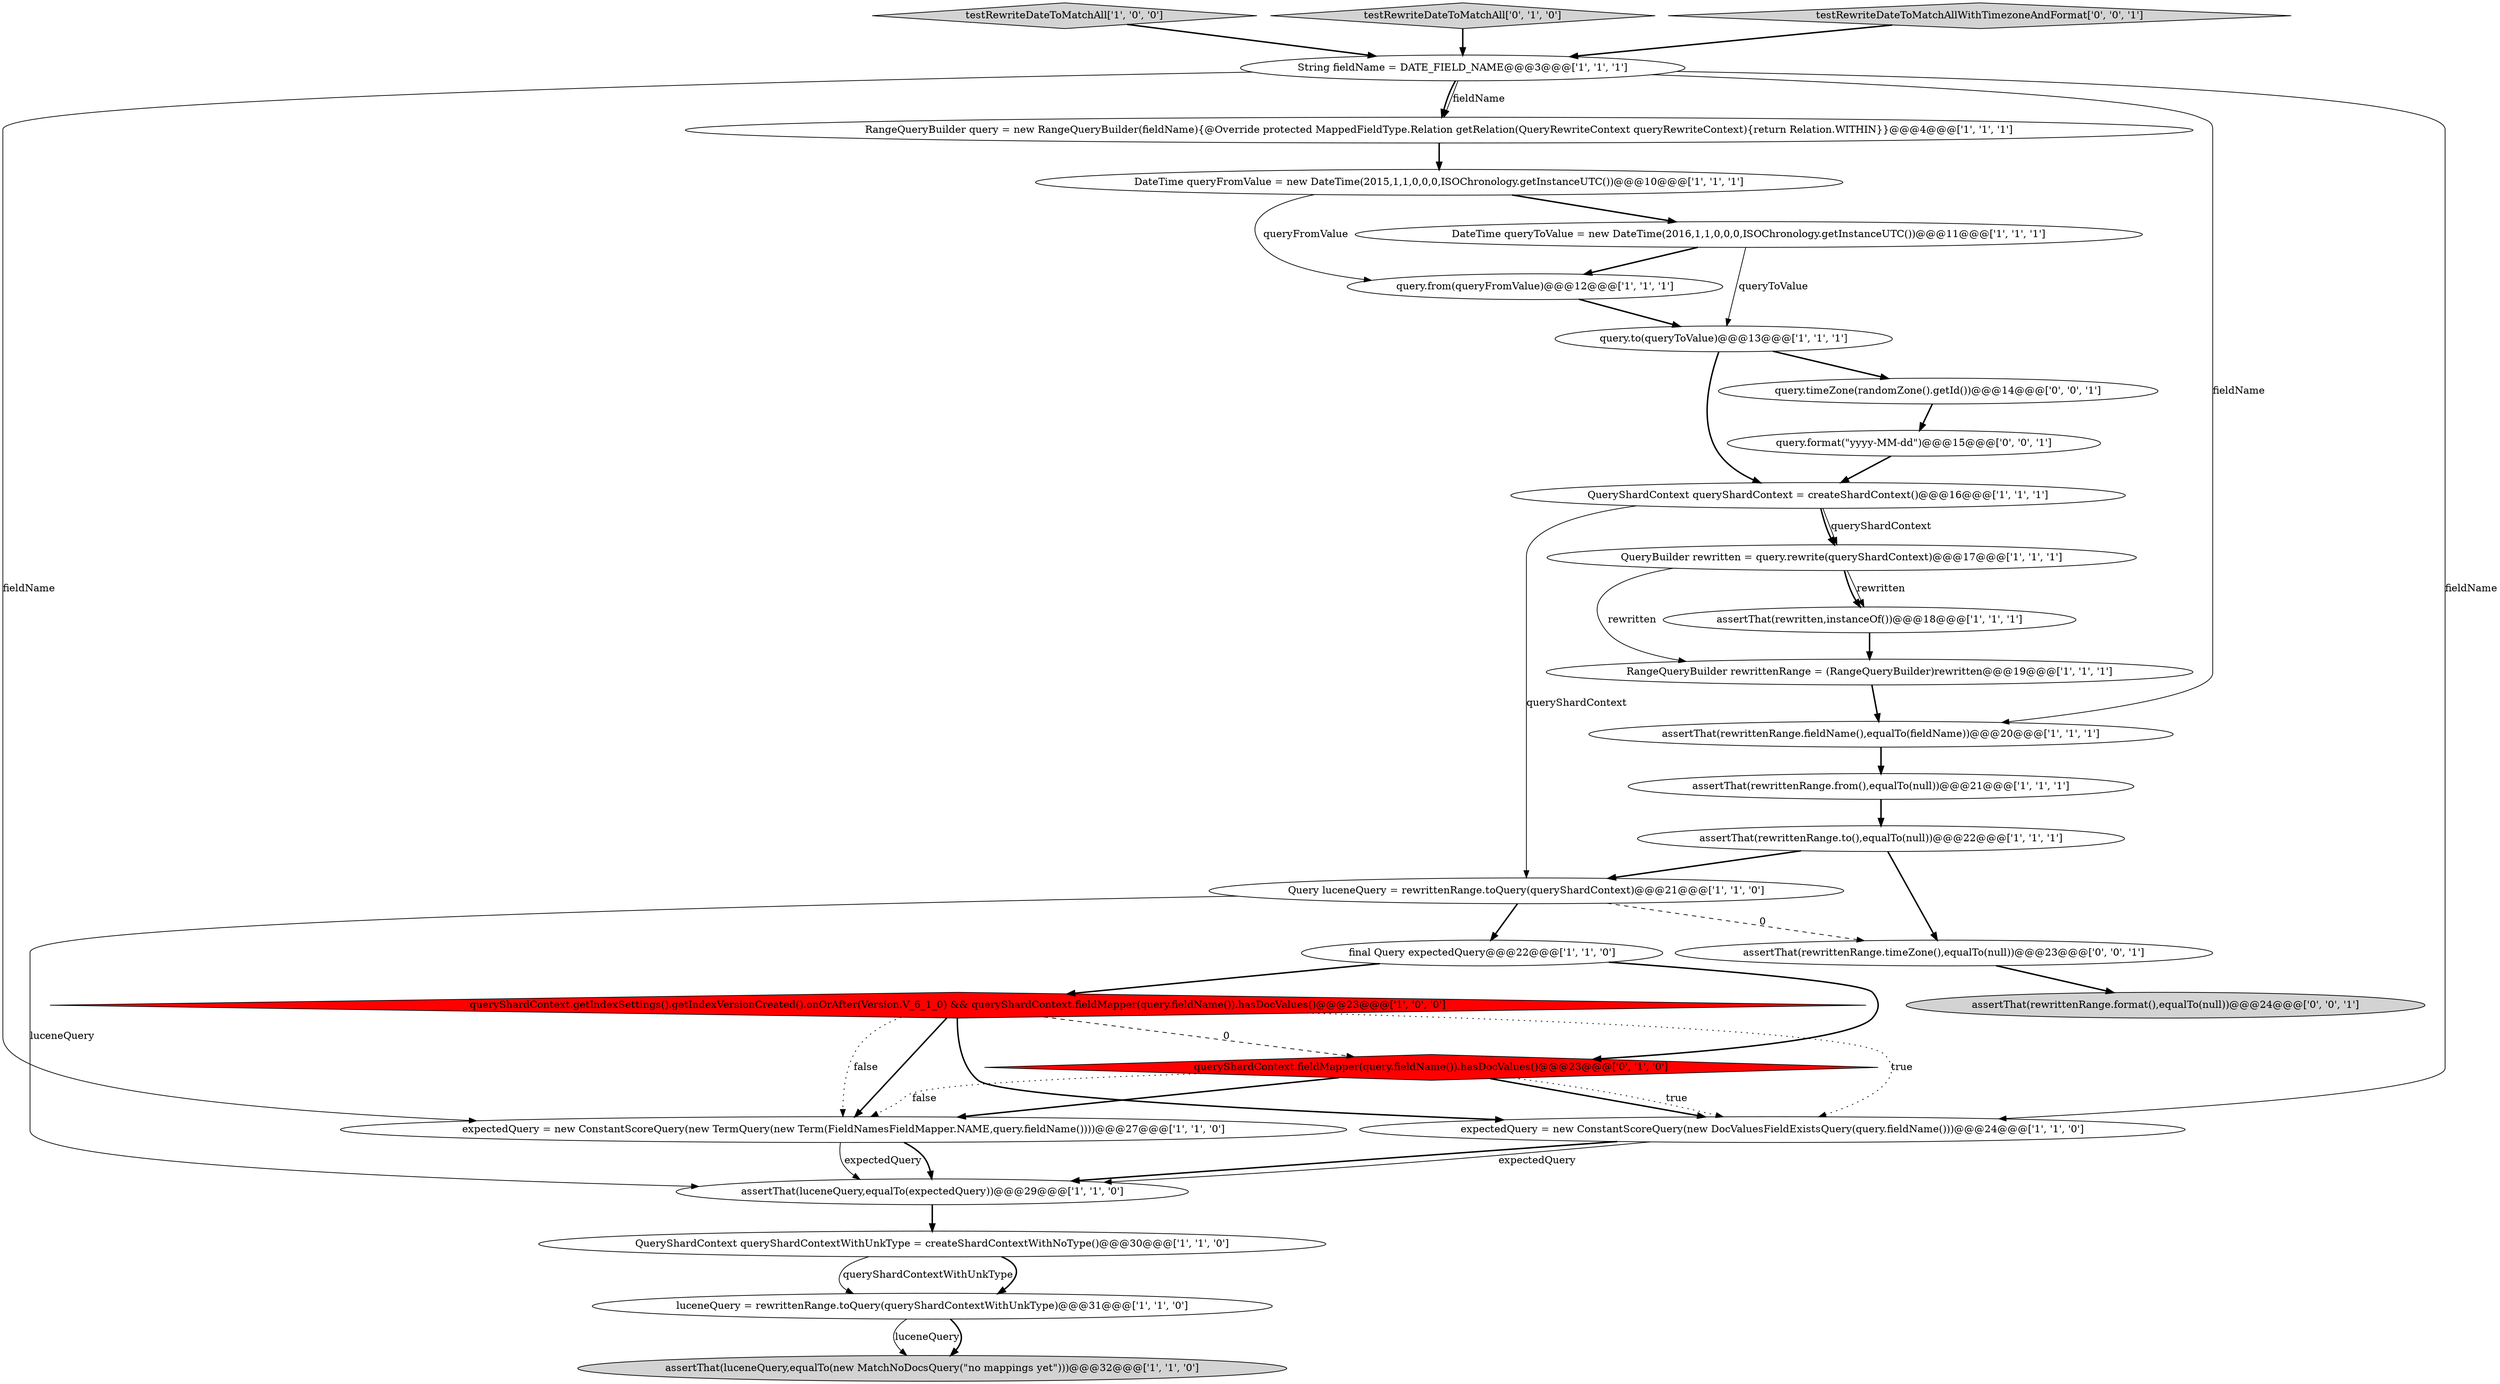 digraph {
27 [style = filled, label = "assertThat(rewrittenRange.format(),equalTo(null))@@@24@@@['0', '0', '1']", fillcolor = lightgray, shape = ellipse image = "AAA0AAABBB3BBB"];
4 [style = filled, label = "assertThat(luceneQuery,equalTo(expectedQuery))@@@29@@@['1', '1', '0']", fillcolor = white, shape = ellipse image = "AAA0AAABBB1BBB"];
2 [style = filled, label = "assertThat(rewrittenRange.to(),equalTo(null))@@@22@@@['1', '1', '1']", fillcolor = white, shape = ellipse image = "AAA0AAABBB1BBB"];
0 [style = filled, label = "assertThat(luceneQuery,equalTo(new MatchNoDocsQuery(\"no mappings yet\")))@@@32@@@['1', '1', '0']", fillcolor = lightgray, shape = ellipse image = "AAA0AAABBB1BBB"];
7 [style = filled, label = "expectedQuery = new ConstantScoreQuery(new TermQuery(new Term(FieldNamesFieldMapper.NAME,query.fieldName())))@@@27@@@['1', '1', '0']", fillcolor = white, shape = ellipse image = "AAA0AAABBB1BBB"];
20 [style = filled, label = "queryShardContext.getIndexSettings().getIndexVersionCreated().onOrAfter(Version.V_6_1_0) && queryShardContext.fieldMapper(query.fieldName()).hasDocValues()@@@23@@@['1', '0', '0']", fillcolor = red, shape = diamond image = "AAA1AAABBB1BBB"];
29 [style = filled, label = "query.timeZone(randomZone().getId())@@@14@@@['0', '0', '1']", fillcolor = white, shape = ellipse image = "AAA0AAABBB3BBB"];
26 [style = filled, label = "query.format(\"yyyy-MM-dd\")@@@15@@@['0', '0', '1']", fillcolor = white, shape = ellipse image = "AAA0AAABBB3BBB"];
14 [style = filled, label = "RangeQueryBuilder rewrittenRange = (RangeQueryBuilder)rewritten@@@19@@@['1', '1', '1']", fillcolor = white, shape = ellipse image = "AAA0AAABBB1BBB"];
6 [style = filled, label = "DateTime queryFromValue = new DateTime(2015,1,1,0,0,0,ISOChronology.getInstanceUTC())@@@10@@@['1', '1', '1']", fillcolor = white, shape = ellipse image = "AAA0AAABBB1BBB"];
5 [style = filled, label = "expectedQuery = new ConstantScoreQuery(new DocValuesFieldExistsQuery(query.fieldName()))@@@24@@@['1', '1', '0']", fillcolor = white, shape = ellipse image = "AAA0AAABBB1BBB"];
11 [style = filled, label = "testRewriteDateToMatchAll['1', '0', '0']", fillcolor = lightgray, shape = diamond image = "AAA0AAABBB1BBB"];
15 [style = filled, label = "luceneQuery = rewrittenRange.toQuery(queryShardContextWithUnkType)@@@31@@@['1', '1', '0']", fillcolor = white, shape = ellipse image = "AAA0AAABBB1BBB"];
19 [style = filled, label = "QueryBuilder rewritten = query.rewrite(queryShardContext)@@@17@@@['1', '1', '1']", fillcolor = white, shape = ellipse image = "AAA0AAABBB1BBB"];
24 [style = filled, label = "queryShardContext.fieldMapper(query.fieldName()).hasDocValues()@@@23@@@['0', '1', '0']", fillcolor = red, shape = diamond image = "AAA1AAABBB2BBB"];
8 [style = filled, label = "QueryShardContext queryShardContextWithUnkType = createShardContextWithNoType()@@@30@@@['1', '1', '0']", fillcolor = white, shape = ellipse image = "AAA0AAABBB1BBB"];
9 [style = filled, label = "assertThat(rewrittenRange.fieldName(),equalTo(fieldName))@@@20@@@['1', '1', '1']", fillcolor = white, shape = ellipse image = "AAA0AAABBB1BBB"];
16 [style = filled, label = "RangeQueryBuilder query = new RangeQueryBuilder(fieldName){@Override protected MappedFieldType.Relation getRelation(QueryRewriteContext queryRewriteContext){return Relation.WITHIN}}@@@4@@@['1', '1', '1']", fillcolor = white, shape = ellipse image = "AAA0AAABBB1BBB"];
23 [style = filled, label = "testRewriteDateToMatchAll['0', '1', '0']", fillcolor = lightgray, shape = diamond image = "AAA0AAABBB2BBB"];
10 [style = filled, label = "assertThat(rewritten,instanceOf())@@@18@@@['1', '1', '1']", fillcolor = white, shape = ellipse image = "AAA0AAABBB1BBB"];
28 [style = filled, label = "testRewriteDateToMatchAllWithTimezoneAndFormat['0', '0', '1']", fillcolor = lightgray, shape = diamond image = "AAA0AAABBB3BBB"];
1 [style = filled, label = "Query luceneQuery = rewrittenRange.toQuery(queryShardContext)@@@21@@@['1', '1', '0']", fillcolor = white, shape = ellipse image = "AAA0AAABBB1BBB"];
3 [style = filled, label = "query.to(queryToValue)@@@13@@@['1', '1', '1']", fillcolor = white, shape = ellipse image = "AAA0AAABBB1BBB"];
22 [style = filled, label = "assertThat(rewrittenRange.from(),equalTo(null))@@@21@@@['1', '1', '1']", fillcolor = white, shape = ellipse image = "AAA0AAABBB1BBB"];
13 [style = filled, label = "DateTime queryToValue = new DateTime(2016,1,1,0,0,0,ISOChronology.getInstanceUTC())@@@11@@@['1', '1', '1']", fillcolor = white, shape = ellipse image = "AAA0AAABBB1BBB"];
21 [style = filled, label = "final Query expectedQuery@@@22@@@['1', '1', '0']", fillcolor = white, shape = ellipse image = "AAA0AAABBB1BBB"];
18 [style = filled, label = "query.from(queryFromValue)@@@12@@@['1', '1', '1']", fillcolor = white, shape = ellipse image = "AAA0AAABBB1BBB"];
12 [style = filled, label = "String fieldName = DATE_FIELD_NAME@@@3@@@['1', '1', '1']", fillcolor = white, shape = ellipse image = "AAA0AAABBB1BBB"];
25 [style = filled, label = "assertThat(rewrittenRange.timeZone(),equalTo(null))@@@23@@@['0', '0', '1']", fillcolor = white, shape = ellipse image = "AAA0AAABBB3BBB"];
17 [style = filled, label = "QueryShardContext queryShardContext = createShardContext()@@@16@@@['1', '1', '1']", fillcolor = white, shape = ellipse image = "AAA0AAABBB1BBB"];
9->22 [style = bold, label=""];
17->19 [style = solid, label="queryShardContext"];
18->3 [style = bold, label=""];
8->15 [style = solid, label="queryShardContextWithUnkType"];
22->2 [style = bold, label=""];
8->15 [style = bold, label=""];
26->17 [style = bold, label=""];
10->14 [style = bold, label=""];
17->1 [style = solid, label="queryShardContext"];
7->4 [style = solid, label="expectedQuery"];
2->1 [style = bold, label=""];
16->6 [style = bold, label=""];
13->3 [style = solid, label="queryToValue"];
6->18 [style = solid, label="queryFromValue"];
12->16 [style = solid, label="fieldName"];
19->10 [style = bold, label=""];
19->10 [style = solid, label="rewritten"];
11->12 [style = bold, label=""];
12->16 [style = bold, label=""];
21->24 [style = bold, label=""];
7->4 [style = bold, label=""];
28->12 [style = bold, label=""];
24->7 [style = dotted, label="false"];
15->0 [style = solid, label="luceneQuery"];
17->19 [style = bold, label=""];
12->9 [style = solid, label="fieldName"];
24->5 [style = bold, label=""];
20->5 [style = bold, label=""];
1->4 [style = solid, label="luceneQuery"];
29->26 [style = bold, label=""];
12->7 [style = solid, label="fieldName"];
25->27 [style = bold, label=""];
20->5 [style = dotted, label="true"];
21->20 [style = bold, label=""];
20->7 [style = dotted, label="false"];
20->24 [style = dashed, label="0"];
1->21 [style = bold, label=""];
19->14 [style = solid, label="rewritten"];
6->13 [style = bold, label=""];
5->4 [style = bold, label=""];
15->0 [style = bold, label=""];
3->17 [style = bold, label=""];
4->8 [style = bold, label=""];
14->9 [style = bold, label=""];
23->12 [style = bold, label=""];
20->7 [style = bold, label=""];
1->25 [style = dashed, label="0"];
24->7 [style = bold, label=""];
2->25 [style = bold, label=""];
5->4 [style = solid, label="expectedQuery"];
3->29 [style = bold, label=""];
24->5 [style = dotted, label="true"];
12->5 [style = solid, label="fieldName"];
13->18 [style = bold, label=""];
}
